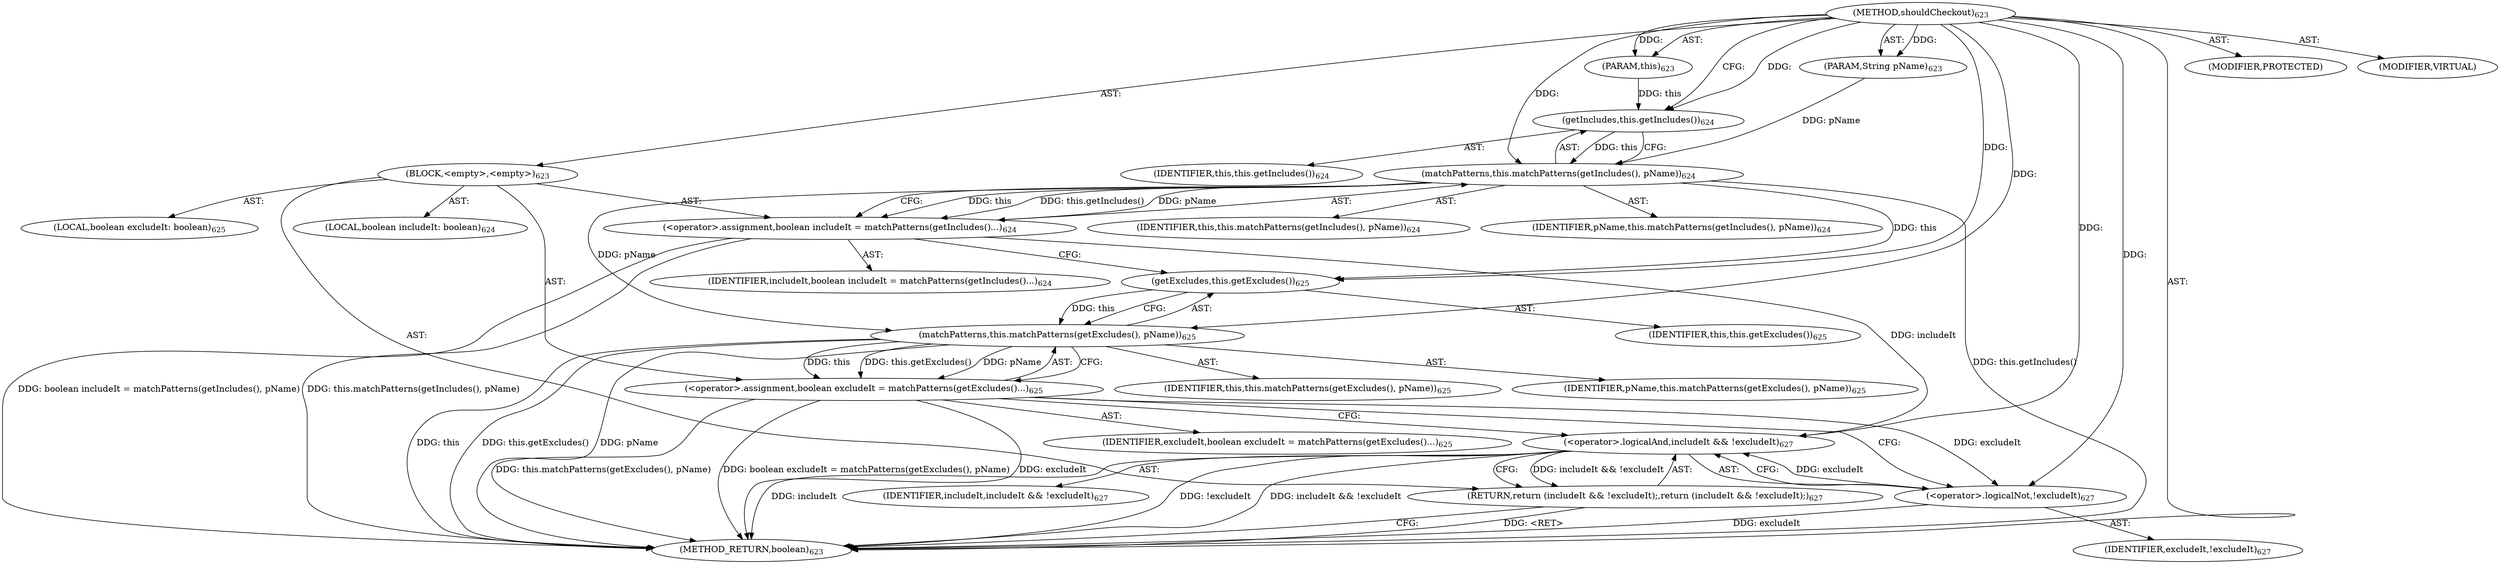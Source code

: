 digraph "shouldCheckout" {  
"111669149706" [label = <(METHOD,shouldCheckout)<SUB>623</SUB>> ]
"115964117001" [label = <(PARAM,this)<SUB>623</SUB>> ]
"115964117041" [label = <(PARAM,String pName)<SUB>623</SUB>> ]
"25769803824" [label = <(BLOCK,&lt;empty&gt;,&lt;empty&gt;)<SUB>623</SUB>> ]
"94489280553" [label = <(LOCAL,boolean includeIt: boolean)<SUB>624</SUB>> ]
"30064771426" [label = <(&lt;operator&gt;.assignment,boolean includeIt = matchPatterns(getIncludes()...)<SUB>624</SUB>> ]
"68719477060" [label = <(IDENTIFIER,includeIt,boolean includeIt = matchPatterns(getIncludes()...)<SUB>624</SUB>> ]
"30064771427" [label = <(matchPatterns,this.matchPatterns(getIncludes(), pName))<SUB>624</SUB>> ]
"68719476805" [label = <(IDENTIFIER,this,this.matchPatterns(getIncludes(), pName))<SUB>624</SUB>> ]
"30064771428" [label = <(getIncludes,this.getIncludes())<SUB>624</SUB>> ]
"68719476804" [label = <(IDENTIFIER,this,this.getIncludes())<SUB>624</SUB>> ]
"68719477061" [label = <(IDENTIFIER,pName,this.matchPatterns(getIncludes(), pName))<SUB>624</SUB>> ]
"94489280554" [label = <(LOCAL,boolean excludeIt: boolean)<SUB>625</SUB>> ]
"30064771429" [label = <(&lt;operator&gt;.assignment,boolean excludeIt = matchPatterns(getExcludes()...)<SUB>625</SUB>> ]
"68719477062" [label = <(IDENTIFIER,excludeIt,boolean excludeIt = matchPatterns(getExcludes()...)<SUB>625</SUB>> ]
"30064771430" [label = <(matchPatterns,this.matchPatterns(getExcludes(), pName))<SUB>625</SUB>> ]
"68719476807" [label = <(IDENTIFIER,this,this.matchPatterns(getExcludes(), pName))<SUB>625</SUB>> ]
"30064771431" [label = <(getExcludes,this.getExcludes())<SUB>625</SUB>> ]
"68719476806" [label = <(IDENTIFIER,this,this.getExcludes())<SUB>625</SUB>> ]
"68719477063" [label = <(IDENTIFIER,pName,this.matchPatterns(getExcludes(), pName))<SUB>625</SUB>> ]
"146028888067" [label = <(RETURN,return (includeIt &amp;&amp; !excludeIt);,return (includeIt &amp;&amp; !excludeIt);)<SUB>627</SUB>> ]
"30064771432" [label = <(&lt;operator&gt;.logicalAnd,includeIt &amp;&amp; !excludeIt)<SUB>627</SUB>> ]
"68719477064" [label = <(IDENTIFIER,includeIt,includeIt &amp;&amp; !excludeIt)<SUB>627</SUB>> ]
"30064771433" [label = <(&lt;operator&gt;.logicalNot,!excludeIt)<SUB>627</SUB>> ]
"68719477065" [label = <(IDENTIFIER,excludeIt,!excludeIt)<SUB>627</SUB>> ]
"133143986219" [label = <(MODIFIER,PROTECTED)> ]
"133143986220" [label = <(MODIFIER,VIRTUAL)> ]
"128849018890" [label = <(METHOD_RETURN,boolean)<SUB>623</SUB>> ]
  "111669149706" -> "115964117001"  [ label = "AST: "] 
  "111669149706" -> "115964117041"  [ label = "AST: "] 
  "111669149706" -> "25769803824"  [ label = "AST: "] 
  "111669149706" -> "133143986219"  [ label = "AST: "] 
  "111669149706" -> "133143986220"  [ label = "AST: "] 
  "111669149706" -> "128849018890"  [ label = "AST: "] 
  "25769803824" -> "94489280553"  [ label = "AST: "] 
  "25769803824" -> "30064771426"  [ label = "AST: "] 
  "25769803824" -> "94489280554"  [ label = "AST: "] 
  "25769803824" -> "30064771429"  [ label = "AST: "] 
  "25769803824" -> "146028888067"  [ label = "AST: "] 
  "30064771426" -> "68719477060"  [ label = "AST: "] 
  "30064771426" -> "30064771427"  [ label = "AST: "] 
  "30064771427" -> "68719476805"  [ label = "AST: "] 
  "30064771427" -> "30064771428"  [ label = "AST: "] 
  "30064771427" -> "68719477061"  [ label = "AST: "] 
  "30064771428" -> "68719476804"  [ label = "AST: "] 
  "30064771429" -> "68719477062"  [ label = "AST: "] 
  "30064771429" -> "30064771430"  [ label = "AST: "] 
  "30064771430" -> "68719476807"  [ label = "AST: "] 
  "30064771430" -> "30064771431"  [ label = "AST: "] 
  "30064771430" -> "68719477063"  [ label = "AST: "] 
  "30064771431" -> "68719476806"  [ label = "AST: "] 
  "146028888067" -> "30064771432"  [ label = "AST: "] 
  "30064771432" -> "68719477064"  [ label = "AST: "] 
  "30064771432" -> "30064771433"  [ label = "AST: "] 
  "30064771433" -> "68719477065"  [ label = "AST: "] 
  "30064771426" -> "30064771431"  [ label = "CFG: "] 
  "30064771429" -> "30064771432"  [ label = "CFG: "] 
  "30064771429" -> "30064771433"  [ label = "CFG: "] 
  "146028888067" -> "128849018890"  [ label = "CFG: "] 
  "30064771427" -> "30064771426"  [ label = "CFG: "] 
  "30064771430" -> "30064771429"  [ label = "CFG: "] 
  "30064771432" -> "146028888067"  [ label = "CFG: "] 
  "30064771428" -> "30064771427"  [ label = "CFG: "] 
  "30064771431" -> "30064771430"  [ label = "CFG: "] 
  "30064771433" -> "30064771432"  [ label = "CFG: "] 
  "111669149706" -> "30064771428"  [ label = "CFG: "] 
  "146028888067" -> "128849018890"  [ label = "DDG: &lt;RET&gt;"] 
  "30064771427" -> "128849018890"  [ label = "DDG: this.getIncludes()"] 
  "30064771426" -> "128849018890"  [ label = "DDG: this.matchPatterns(getIncludes(), pName)"] 
  "30064771426" -> "128849018890"  [ label = "DDG: boolean includeIt = matchPatterns(getIncludes(), pName)"] 
  "30064771429" -> "128849018890"  [ label = "DDG: excludeIt"] 
  "30064771430" -> "128849018890"  [ label = "DDG: this"] 
  "30064771430" -> "128849018890"  [ label = "DDG: this.getExcludes()"] 
  "30064771430" -> "128849018890"  [ label = "DDG: pName"] 
  "30064771429" -> "128849018890"  [ label = "DDG: this.matchPatterns(getExcludes(), pName)"] 
  "30064771429" -> "128849018890"  [ label = "DDG: boolean excludeIt = matchPatterns(getExcludes(), pName)"] 
  "30064771432" -> "128849018890"  [ label = "DDG: includeIt"] 
  "30064771433" -> "128849018890"  [ label = "DDG: excludeIt"] 
  "30064771432" -> "128849018890"  [ label = "DDG: !excludeIt"] 
  "30064771432" -> "128849018890"  [ label = "DDG: includeIt &amp;&amp; !excludeIt"] 
  "111669149706" -> "115964117001"  [ label = "DDG: "] 
  "111669149706" -> "115964117041"  [ label = "DDG: "] 
  "30064771427" -> "30064771426"  [ label = "DDG: this"] 
  "30064771427" -> "30064771426"  [ label = "DDG: this.getIncludes()"] 
  "30064771427" -> "30064771426"  [ label = "DDG: pName"] 
  "30064771430" -> "30064771429"  [ label = "DDG: this"] 
  "30064771430" -> "30064771429"  [ label = "DDG: this.getExcludes()"] 
  "30064771430" -> "30064771429"  [ label = "DDG: pName"] 
  "30064771432" -> "146028888067"  [ label = "DDG: includeIt &amp;&amp; !excludeIt"] 
  "30064771428" -> "30064771427"  [ label = "DDG: this"] 
  "111669149706" -> "30064771427"  [ label = "DDG: "] 
  "115964117041" -> "30064771427"  [ label = "DDG: pName"] 
  "30064771431" -> "30064771430"  [ label = "DDG: this"] 
  "111669149706" -> "30064771430"  [ label = "DDG: "] 
  "30064771427" -> "30064771430"  [ label = "DDG: pName"] 
  "30064771426" -> "30064771432"  [ label = "DDG: includeIt"] 
  "111669149706" -> "30064771432"  [ label = "DDG: "] 
  "30064771433" -> "30064771432"  [ label = "DDG: excludeIt"] 
  "115964117001" -> "30064771428"  [ label = "DDG: this"] 
  "111669149706" -> "30064771428"  [ label = "DDG: "] 
  "30064771427" -> "30064771431"  [ label = "DDG: this"] 
  "111669149706" -> "30064771431"  [ label = "DDG: "] 
  "30064771429" -> "30064771433"  [ label = "DDG: excludeIt"] 
  "111669149706" -> "30064771433"  [ label = "DDG: "] 
}

